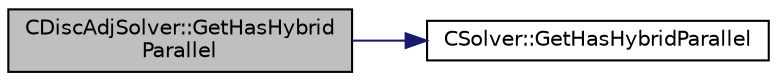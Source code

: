 digraph "CDiscAdjSolver::GetHasHybridParallel"
{
 // LATEX_PDF_SIZE
  edge [fontname="Helvetica",fontsize="10",labelfontname="Helvetica",labelfontsize="10"];
  node [fontname="Helvetica",fontsize="10",shape=record];
  rankdir="LR";
  Node1 [label="CDiscAdjSolver::GetHasHybrid\lParallel",height=0.2,width=0.4,color="black", fillcolor="grey75", style="filled", fontcolor="black",tooltip="Depends on the direct solver."];
  Node1 -> Node2 [color="midnightblue",fontsize="10",style="solid",fontname="Helvetica"];
  Node2 [label="CSolver::GetHasHybridParallel",height=0.2,width=0.4,color="black", fillcolor="white", style="filled",URL="$classCSolver.html#a4cb0233ceca5d9b694441bba02f7fe8e",tooltip="Whether the methods of the solver called by multi/single-grid iteration can be executed by multiple t..."];
}
